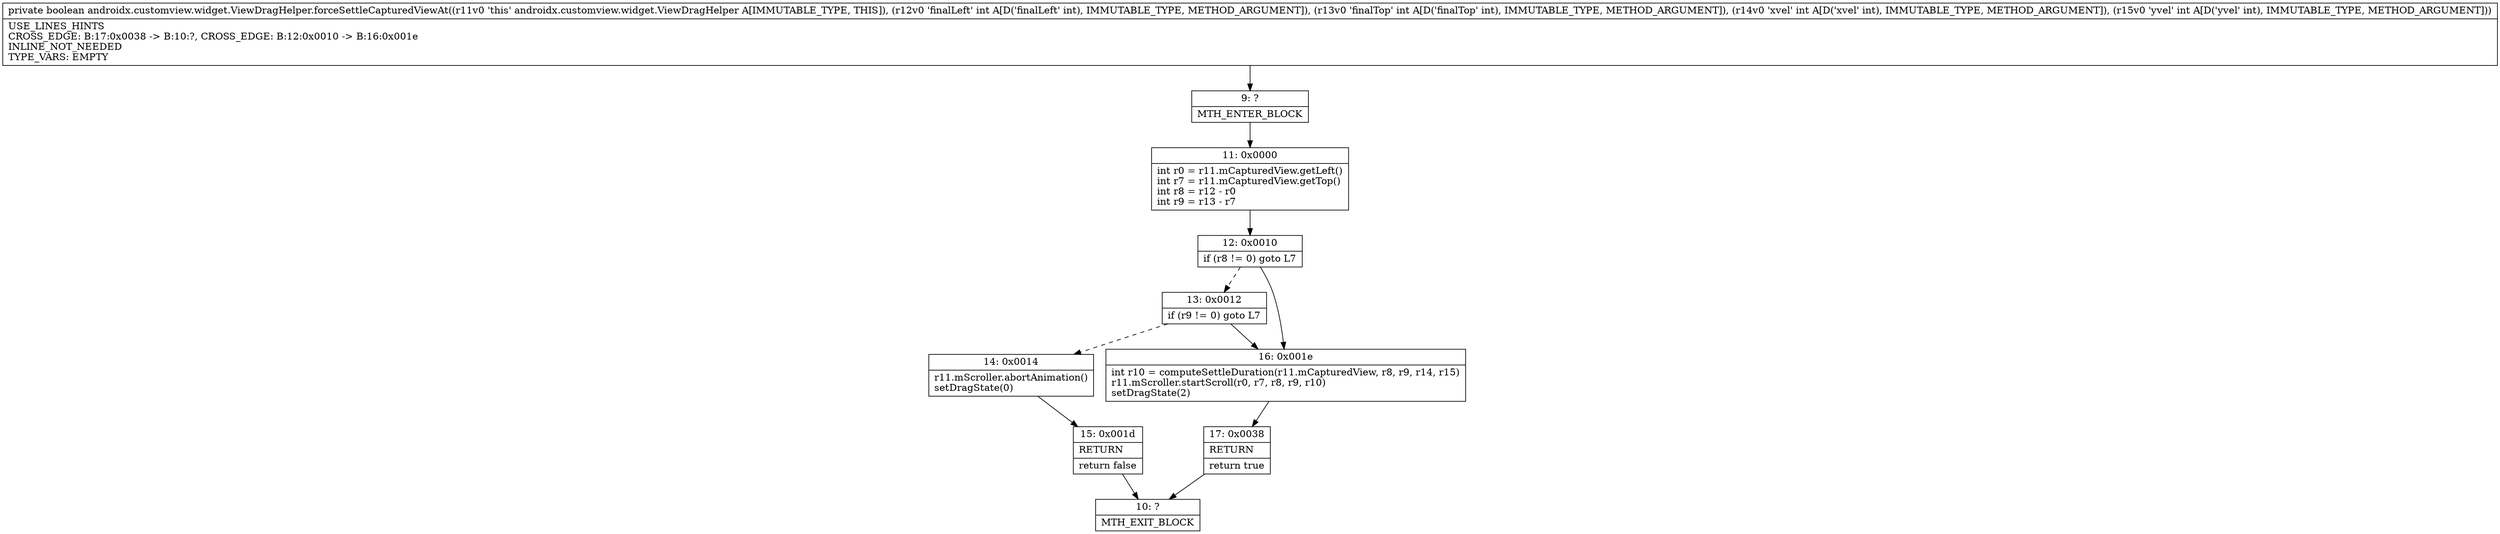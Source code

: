digraph "CFG forandroidx.customview.widget.ViewDragHelper.forceSettleCapturedViewAt(IIII)Z" {
Node_9 [shape=record,label="{9\:\ ?|MTH_ENTER_BLOCK\l}"];
Node_11 [shape=record,label="{11\:\ 0x0000|int r0 = r11.mCapturedView.getLeft()\lint r7 = r11.mCapturedView.getTop()\lint r8 = r12 \- r0\lint r9 = r13 \- r7\l}"];
Node_12 [shape=record,label="{12\:\ 0x0010|if (r8 != 0) goto L7\l}"];
Node_13 [shape=record,label="{13\:\ 0x0012|if (r9 != 0) goto L7\l}"];
Node_14 [shape=record,label="{14\:\ 0x0014|r11.mScroller.abortAnimation()\lsetDragState(0)\l}"];
Node_15 [shape=record,label="{15\:\ 0x001d|RETURN\l|return false\l}"];
Node_10 [shape=record,label="{10\:\ ?|MTH_EXIT_BLOCK\l}"];
Node_16 [shape=record,label="{16\:\ 0x001e|int r10 = computeSettleDuration(r11.mCapturedView, r8, r9, r14, r15)\lr11.mScroller.startScroll(r0, r7, r8, r9, r10)\lsetDragState(2)\l}"];
Node_17 [shape=record,label="{17\:\ 0x0038|RETURN\l|return true\l}"];
MethodNode[shape=record,label="{private boolean androidx.customview.widget.ViewDragHelper.forceSettleCapturedViewAt((r11v0 'this' androidx.customview.widget.ViewDragHelper A[IMMUTABLE_TYPE, THIS]), (r12v0 'finalLeft' int A[D('finalLeft' int), IMMUTABLE_TYPE, METHOD_ARGUMENT]), (r13v0 'finalTop' int A[D('finalTop' int), IMMUTABLE_TYPE, METHOD_ARGUMENT]), (r14v0 'xvel' int A[D('xvel' int), IMMUTABLE_TYPE, METHOD_ARGUMENT]), (r15v0 'yvel' int A[D('yvel' int), IMMUTABLE_TYPE, METHOD_ARGUMENT]))  | USE_LINES_HINTS\lCROSS_EDGE: B:17:0x0038 \-\> B:10:?, CROSS_EDGE: B:12:0x0010 \-\> B:16:0x001e\lINLINE_NOT_NEEDED\lTYPE_VARS: EMPTY\l}"];
MethodNode -> Node_9;Node_9 -> Node_11;
Node_11 -> Node_12;
Node_12 -> Node_13[style=dashed];
Node_12 -> Node_16;
Node_13 -> Node_14[style=dashed];
Node_13 -> Node_16;
Node_14 -> Node_15;
Node_15 -> Node_10;
Node_16 -> Node_17;
Node_17 -> Node_10;
}


